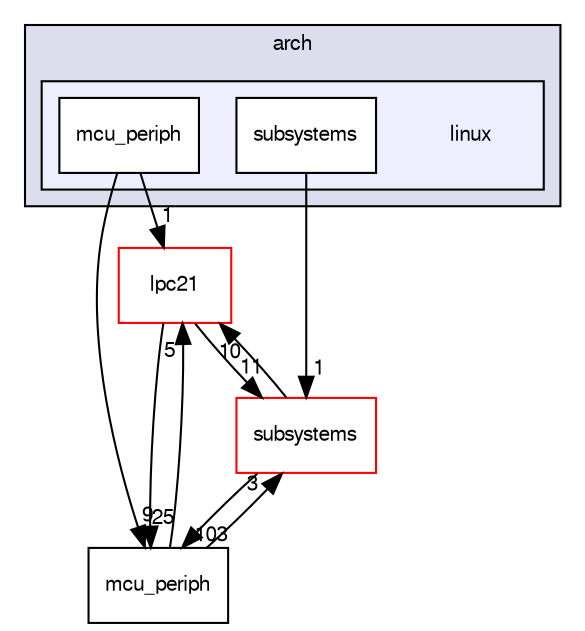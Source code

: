 digraph "sw/airborne/arch/linux" {
  compound=true
  node [ fontsize="10", fontname="FreeSans"];
  edge [ labelfontsize="10", labelfontname="FreeSans"];
  subgraph clusterdir_fc6475eb39ea0144fb6697b809fd11a9 {
    graph [ bgcolor="#ddddee", pencolor="black", label="arch" fontname="FreeSans", fontsize="10", URL="dir_fc6475eb39ea0144fb6697b809fd11a9.html"]
  subgraph clusterdir_92fbf38b8c893a0928a3445a75d0ac01 {
    graph [ bgcolor="#eeeeff", pencolor="black", label="" URL="dir_92fbf38b8c893a0928a3445a75d0ac01.html"];
    dir_92fbf38b8c893a0928a3445a75d0ac01 [shape=plaintext label="linux"];
    dir_7cedabfb4d36d0fdf06823c7fd9084fc [shape=box label="mcu_periph" color="black" fillcolor="white" style="filled" URL="dir_7cedabfb4d36d0fdf06823c7fd9084fc.html"];
    dir_aded1301b6ec9c30cbacafc9cff45e55 [shape=box label="subsystems" color="black" fillcolor="white" style="filled" URL="dir_aded1301b6ec9c30cbacafc9cff45e55.html"];
  }
  }
  dir_3f7617cb4a5e4fe5cc816b7b3bbdea3a [shape=box label="lpc21" fillcolor="white" style="filled" color="red" URL="dir_3f7617cb4a5e4fe5cc816b7b3bbdea3a.html"];
  dir_12d6ec7aac5a4a9b8cee17e35022d7c7 [shape=box label="subsystems" fillcolor="white" style="filled" color="red" URL="dir_12d6ec7aac5a4a9b8cee17e35022d7c7.html"];
  dir_1ca43f6a116d741d80fb1d0555a2b198 [shape=box label="mcu_periph" URL="dir_1ca43f6a116d741d80fb1d0555a2b198.html"];
  dir_3f7617cb4a5e4fe5cc816b7b3bbdea3a->dir_12d6ec7aac5a4a9b8cee17e35022d7c7 [headlabel="11", labeldistance=1.5 headhref="dir_000005_000051.html"];
  dir_3f7617cb4a5e4fe5cc816b7b3bbdea3a->dir_1ca43f6a116d741d80fb1d0555a2b198 [headlabel="25", labeldistance=1.5 headhref="dir_000005_000120.html"];
  dir_7cedabfb4d36d0fdf06823c7fd9084fc->dir_3f7617cb4a5e4fe5cc816b7b3bbdea3a [headlabel="1", labeldistance=1.5 headhref="dir_000009_000005.html"];
  dir_7cedabfb4d36d0fdf06823c7fd9084fc->dir_1ca43f6a116d741d80fb1d0555a2b198 [headlabel="9", labeldistance=1.5 headhref="dir_000009_000120.html"];
  dir_12d6ec7aac5a4a9b8cee17e35022d7c7->dir_3f7617cb4a5e4fe5cc816b7b3bbdea3a [headlabel="10", labeldistance=1.5 headhref="dir_000051_000005.html"];
  dir_12d6ec7aac5a4a9b8cee17e35022d7c7->dir_1ca43f6a116d741d80fb1d0555a2b198 [headlabel="103", labeldistance=1.5 headhref="dir_000051_000120.html"];
  dir_aded1301b6ec9c30cbacafc9cff45e55->dir_12d6ec7aac5a4a9b8cee17e35022d7c7 [headlabel="1", labeldistance=1.5 headhref="dir_000034_000051.html"];
  dir_1ca43f6a116d741d80fb1d0555a2b198->dir_3f7617cb4a5e4fe5cc816b7b3bbdea3a [headlabel="5", labeldistance=1.5 headhref="dir_000120_000005.html"];
  dir_1ca43f6a116d741d80fb1d0555a2b198->dir_12d6ec7aac5a4a9b8cee17e35022d7c7 [headlabel="3", labeldistance=1.5 headhref="dir_000120_000051.html"];
}
